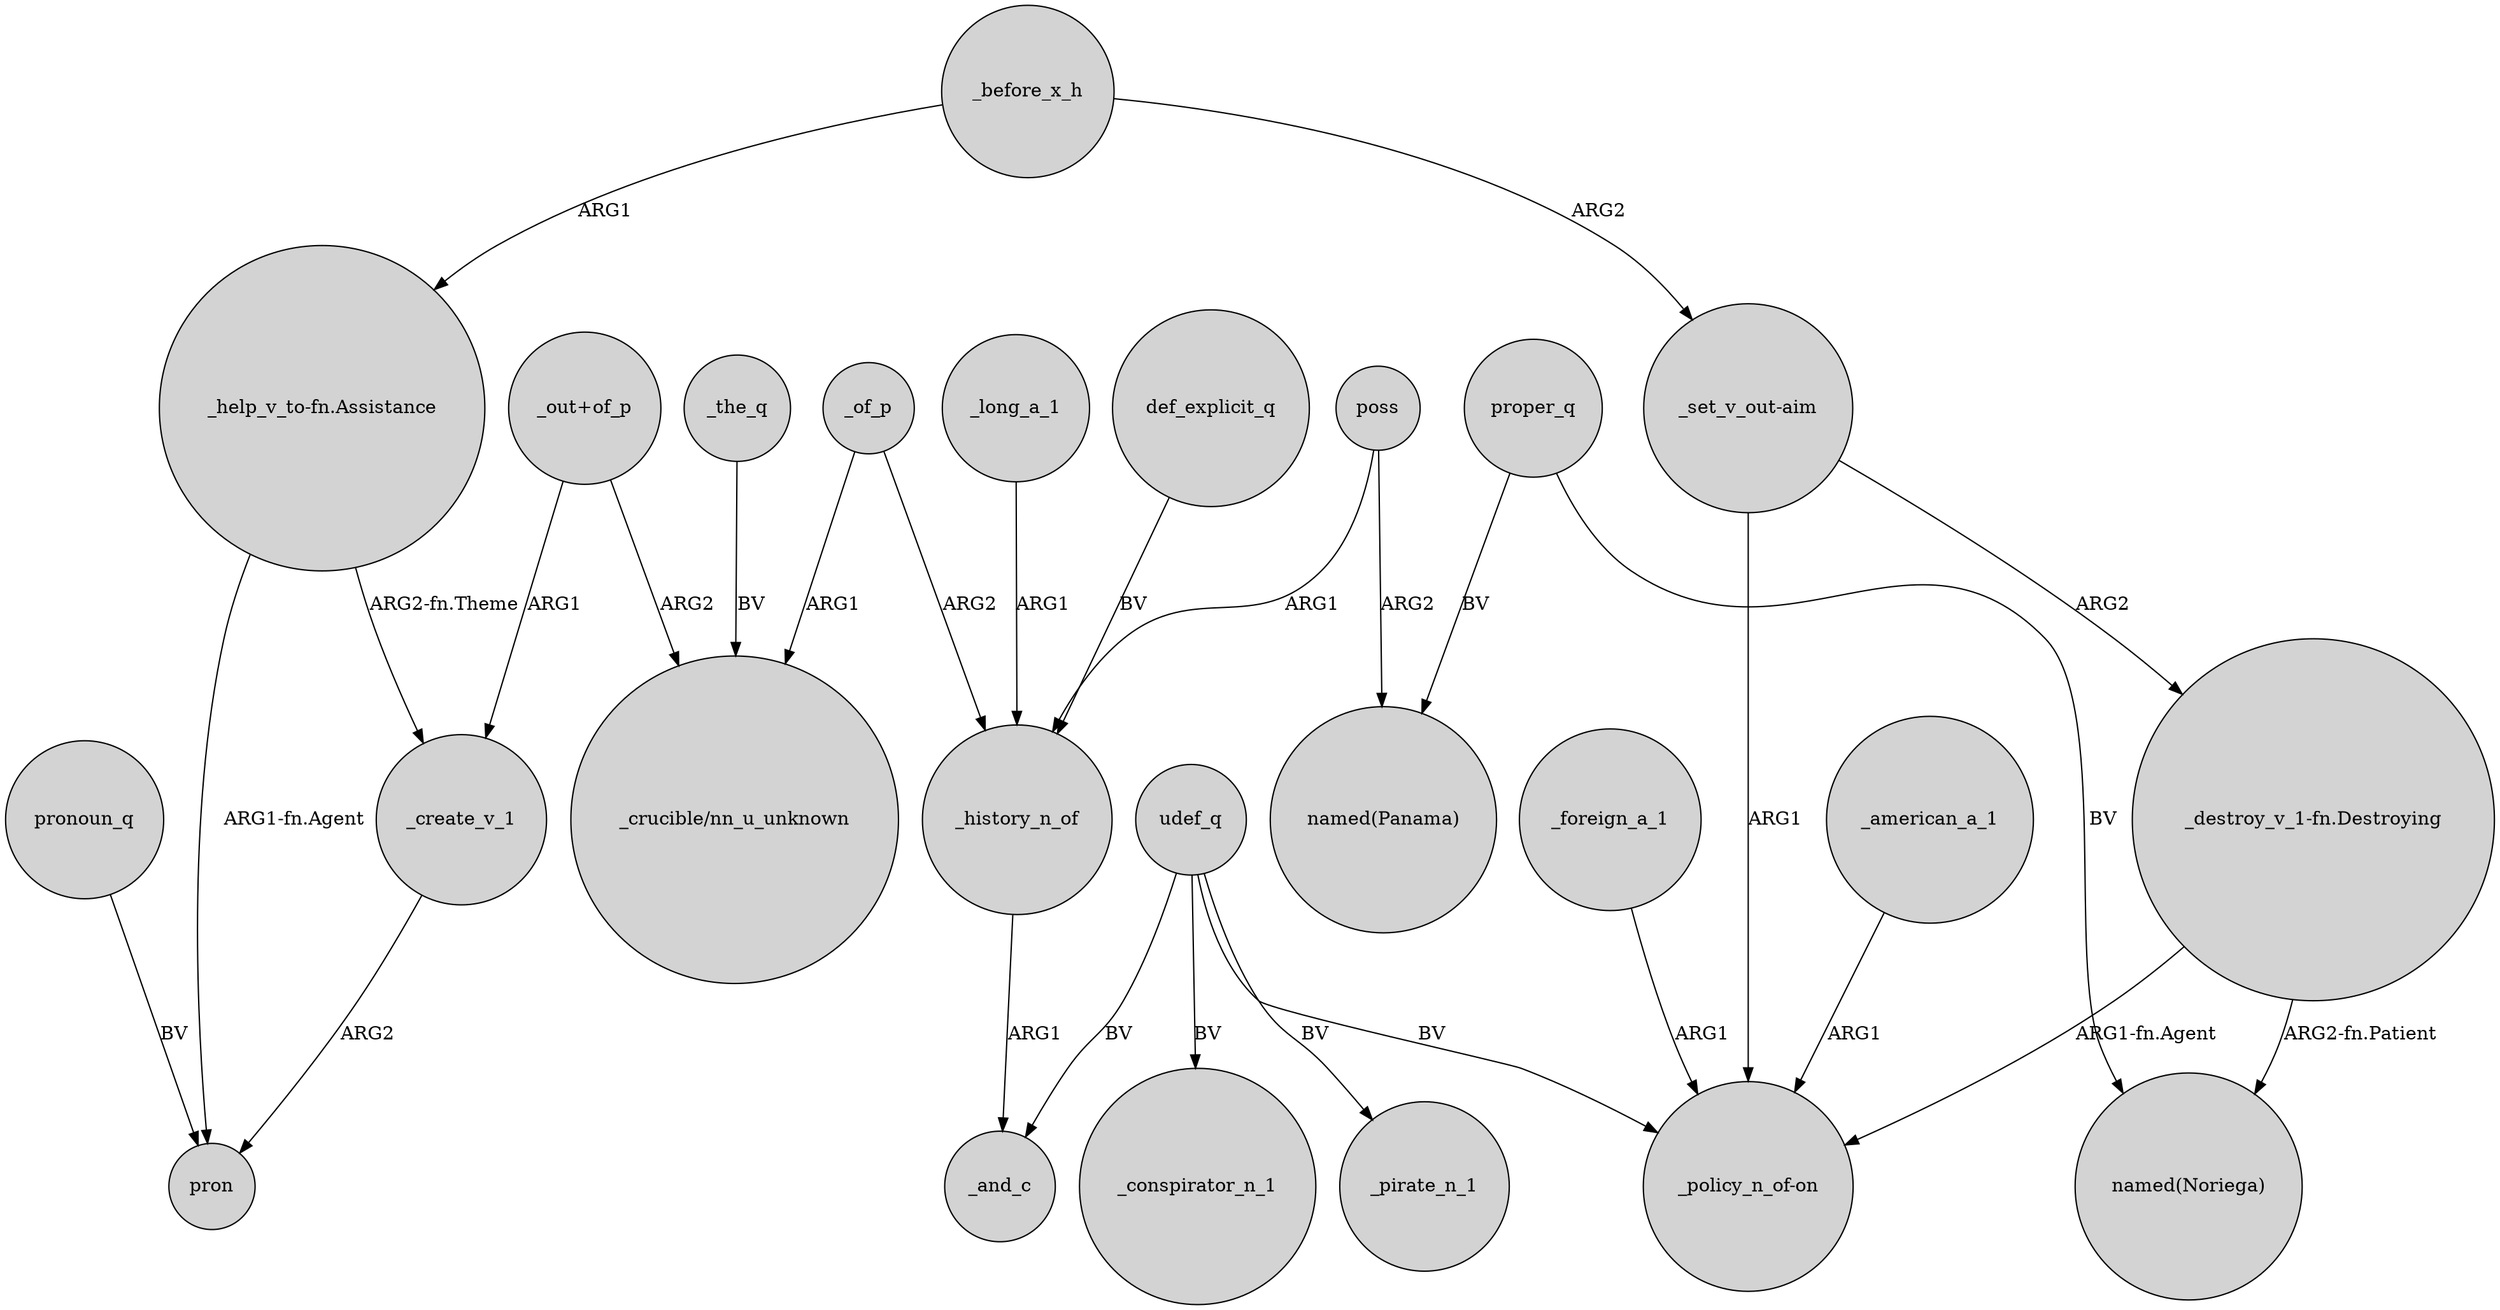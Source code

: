 digraph {
	node [shape=circle style=filled]
	"_help_v_to-fn.Assistance" -> _create_v_1 [label="ARG2-fn.Theme"]
	_the_q -> "_crucible/nn_u_unknown" [label=BV]
	def_explicit_q -> _history_n_of [label=BV]
	udef_q -> _conspirator_n_1 [label=BV]
	"_help_v_to-fn.Assistance" -> pron [label="ARG1-fn.Agent"]
	poss -> "named(Panama)" [label=ARG2]
	"_set_v_out-aim" -> "_policy_n_of-on" [label=ARG1]
	"_set_v_out-aim" -> "_destroy_v_1-fn.Destroying" [label=ARG2]
	_american_a_1 -> "_policy_n_of-on" [label=ARG1]
	udef_q -> "_policy_n_of-on" [label=BV]
	proper_q -> "named(Noriega)" [label=BV]
	udef_q -> _pirate_n_1 [label=BV]
	proper_q -> "named(Panama)" [label=BV]
	_create_v_1 -> pron [label=ARG2]
	pronoun_q -> pron [label=BV]
	_before_x_h -> "_set_v_out-aim" [label=ARG2]
	"_destroy_v_1-fn.Destroying" -> "_policy_n_of-on" [label="ARG1-fn.Agent"]
	"_destroy_v_1-fn.Destroying" -> "named(Noriega)" [label="ARG2-fn.Patient"]
	_foreign_a_1 -> "_policy_n_of-on" [label=ARG1]
	_of_p -> "_crucible/nn_u_unknown" [label=ARG1]
	"_out+of_p" -> "_crucible/nn_u_unknown" [label=ARG2]
	"_out+of_p" -> _create_v_1 [label=ARG1]
	poss -> _history_n_of [label=ARG1]
	_before_x_h -> "_help_v_to-fn.Assistance" [label=ARG1]
	_of_p -> _history_n_of [label=ARG2]
	_history_n_of -> _and_c [label=ARG1]
	udef_q -> _and_c [label=BV]
	_long_a_1 -> _history_n_of [label=ARG1]
}
